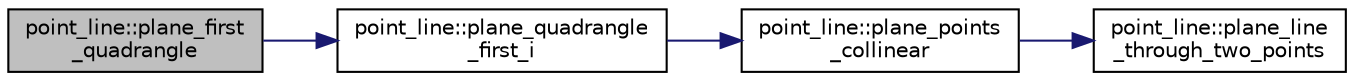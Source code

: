 digraph "point_line::plane_first_quadrangle"
{
  edge [fontname="Helvetica",fontsize="10",labelfontname="Helvetica",labelfontsize="10"];
  node [fontname="Helvetica",fontsize="10",shape=record];
  rankdir="LR";
  Node103 [label="point_line::plane_first\l_quadrangle",height=0.2,width=0.4,color="black", fillcolor="grey75", style="filled", fontcolor="black"];
  Node103 -> Node104 [color="midnightblue",fontsize="10",style="solid",fontname="Helvetica"];
  Node104 [label="point_line::plane_quadrangle\l_first_i",height=0.2,width=0.4,color="black", fillcolor="white", style="filled",URL="$dd/def/classpoint__line.html#a112db572dd7ed8ef94f5bcf82240c410"];
  Node104 -> Node105 [color="midnightblue",fontsize="10",style="solid",fontname="Helvetica"];
  Node105 [label="point_line::plane_points\l_collinear",height=0.2,width=0.4,color="black", fillcolor="white", style="filled",URL="$dd/def/classpoint__line.html#a5cef2c3e46d7e904c2b80539af03f0a3"];
  Node105 -> Node106 [color="midnightblue",fontsize="10",style="solid",fontname="Helvetica"];
  Node106 [label="point_line::plane_line\l_through_two_points",height=0.2,width=0.4,color="black", fillcolor="white", style="filled",URL="$dd/def/classpoint__line.html#af406b650e9e83872857248db151bac79"];
}
